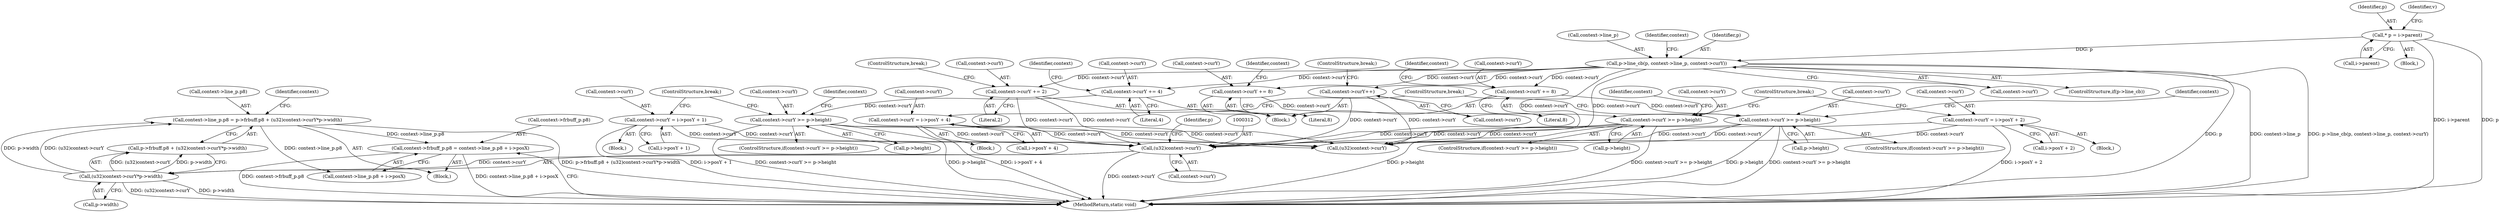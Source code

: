digraph "1_ngiflib_37d939a6f511d16d4c95678025c235fe62e6417a@integer" {
"1000319" [label="(Call,context->frbuff_p.p8 = context->line_p.p8 + i->posX)"];
"1000298" [label="(Call,context->line_p.p8 = p->frbuff.p8 + (u32)context->curY*p->width)"];
"1000310" [label="(Call,(u32)context->curY*p->width)"];
"1000311" [label="(Call,(u32)context->curY)"];
"1000285" [label="(Call,context->curY += 2)"];
"1000171" [label="(Call,p->line_cb(p, context->line_p, context->curY))"];
"1000110" [label="(Call,* p = i->parent)"];
"1000274" [label="(Call,context->curY = i->posY + 1)"];
"1000216" [label="(Call,context->curY = i->posY + 4)"];
"1000262" [label="(Call,context->curY >= p->height)"];
"1000256" [label="(Call,context->curY += 4)"];
"1000192" [label="(Call,context->curY++)"];
"1000233" [label="(Call,context->curY >= p->height)"];
"1000227" [label="(Call,context->curY += 8)"];
"1000204" [label="(Call,context->curY >= p->height)"];
"1000198" [label="(Call,context->curY += 8)"];
"1000245" [label="(Call,context->curY = i->posY + 2)"];
"1000316" [label="(Call,p->width)"];
"1000311" [label="(Call,(u32)context->curY)"];
"1000172" [label="(Identifier,p)"];
"1000260" [label="(Literal,4)"];
"1000243" [label="(Identifier,context)"];
"1000112" [label="(Call,i->parent)"];
"1000275" [label="(Call,context->curY)"];
"1000272" [label="(Identifier,context)"];
"1000254" [label="(ControlStructure,break;)"];
"1000176" [label="(Call,context->curY)"];
"1000232" [label="(ControlStructure,if(context->curY >= p->height))"];
"1000231" [label="(Literal,8)"];
"1000299" [label="(Call,context->line_p.p8)"];
"1000269" [label="(Block,)"];
"1000395" [label="(MethodReturn,static void)"];
"1000310" [label="(Call,(u32)context->curY*p->width)"];
"1000237" [label="(Call,p->height)"];
"1000245" [label="(Call,context->curY = i->posY + 2)"];
"1000235" [label="(Identifier,context)"];
"1000227" [label="(Call,context->curY += 8)"];
"1000263" [label="(Call,context->curY)"];
"1000274" [label="(Call,context->curY = i->posY + 1)"];
"1000214" [label="(Identifier,context)"];
"1000322" [label="(Identifier,context)"];
"1000319" [label="(Call,context->frbuff_p.p8 = context->line_p.p8 + i->posX)"];
"1000256" [label="(Call,context->curY += 4)"];
"1000111" [label="(Identifier,p)"];
"1000233" [label="(Call,context->curY >= p->height)"];
"1000192" [label="(Call,context->curY++)"];
"1000118" [label="(Identifier,v)"];
"1000266" [label="(Call,p->height)"];
"1000206" [label="(Identifier,context)"];
"1000173" [label="(Call,context->line_p)"];
"1000211" [label="(Block,)"];
"1000325" [label="(Call,context->line_p.p8 + i->posX)"];
"1000286" [label="(Call,context->curY)"];
"1000108" [label="(Block,)"];
"1000205" [label="(Call,context->curY)"];
"1000249" [label="(Call,i->posY + 2)"];
"1000262" [label="(Call,context->curY >= p->height)"];
"1000313" [label="(Call,context->curY)"];
"1000198" [label="(Call,context->curY += 8)"];
"1000225" [label="(ControlStructure,break;)"];
"1000208" [label="(Call,p->height)"];
"1000283" [label="(ControlStructure,break;)"];
"1000203" [label="(ControlStructure,if(context->curY >= p->height))"];
"1000181" [label="(Identifier,context)"];
"1000110" [label="(Call,* p = i->parent)"];
"1000193" [label="(Call,context->curY)"];
"1000171" [label="(Call,p->line_cb(p, context->line_p, context->curY))"];
"1000278" [label="(Call,i->posY + 1)"];
"1000264" [label="(Identifier,context)"];
"1000190" [label="(Block,)"];
"1000199" [label="(Call,context->curY)"];
"1000246" [label="(Call,context->curY)"];
"1000261" [label="(ControlStructure,if(context->curY >= p->height))"];
"1000289" [label="(Literal,2)"];
"1000167" [label="(ControlStructure,if(p->line_cb))"];
"1000304" [label="(Call,p->frbuff.p8 + (u32)context->curY*p->width)"];
"1000217" [label="(Call,context->curY)"];
"1000202" [label="(Literal,8)"];
"1000240" [label="(Block,)"];
"1000216" [label="(Call,context->curY = i->posY + 4)"];
"1000204" [label="(Call,context->curY >= p->height)"];
"1000220" [label="(Call,i->posY + 4)"];
"1000285" [label="(Call,context->curY += 2)"];
"1000228" [label="(Call,context->curY)"];
"1000196" [label="(ControlStructure,break;)"];
"1000234" [label="(Call,context->curY)"];
"1000317" [label="(Identifier,p)"];
"1000320" [label="(Call,context->frbuff_p.p8)"];
"1000297" [label="(Block,)"];
"1000298" [label="(Call,context->line_p.p8 = p->frbuff.p8 + (u32)context->curY*p->width)"];
"1000257" [label="(Call,context->curY)"];
"1000290" [label="(ControlStructure,break;)"];
"1000349" [label="(Call,(u32)context->curY)"];
"1000319" -> "1000297"  [label="AST: "];
"1000319" -> "1000325"  [label="CFG: "];
"1000320" -> "1000319"  [label="AST: "];
"1000325" -> "1000319"  [label="AST: "];
"1000395" -> "1000319"  [label="CFG: "];
"1000319" -> "1000395"  [label="DDG: context->line_p.p8 + i->posX"];
"1000319" -> "1000395"  [label="DDG: context->frbuff_p.p8"];
"1000298" -> "1000319"  [label="DDG: context->line_p.p8"];
"1000298" -> "1000297"  [label="AST: "];
"1000298" -> "1000304"  [label="CFG: "];
"1000299" -> "1000298"  [label="AST: "];
"1000304" -> "1000298"  [label="AST: "];
"1000322" -> "1000298"  [label="CFG: "];
"1000298" -> "1000395"  [label="DDG: p->frbuff.p8 + (u32)context->curY*p->width"];
"1000310" -> "1000298"  [label="DDG: (u32)context->curY"];
"1000310" -> "1000298"  [label="DDG: p->width"];
"1000298" -> "1000325"  [label="DDG: context->line_p.p8"];
"1000310" -> "1000304"  [label="AST: "];
"1000310" -> "1000316"  [label="CFG: "];
"1000311" -> "1000310"  [label="AST: "];
"1000316" -> "1000310"  [label="AST: "];
"1000304" -> "1000310"  [label="CFG: "];
"1000310" -> "1000395"  [label="DDG: p->width"];
"1000310" -> "1000395"  [label="DDG: (u32)context->curY"];
"1000310" -> "1000304"  [label="DDG: (u32)context->curY"];
"1000310" -> "1000304"  [label="DDG: p->width"];
"1000311" -> "1000310"  [label="DDG: context->curY"];
"1000311" -> "1000313"  [label="CFG: "];
"1000312" -> "1000311"  [label="AST: "];
"1000313" -> "1000311"  [label="AST: "];
"1000317" -> "1000311"  [label="CFG: "];
"1000311" -> "1000395"  [label="DDG: context->curY"];
"1000285" -> "1000311"  [label="DDG: context->curY"];
"1000274" -> "1000311"  [label="DDG: context->curY"];
"1000216" -> "1000311"  [label="DDG: context->curY"];
"1000262" -> "1000311"  [label="DDG: context->curY"];
"1000171" -> "1000311"  [label="DDG: context->curY"];
"1000192" -> "1000311"  [label="DDG: context->curY"];
"1000233" -> "1000311"  [label="DDG: context->curY"];
"1000204" -> "1000311"  [label="DDG: context->curY"];
"1000245" -> "1000311"  [label="DDG: context->curY"];
"1000285" -> "1000190"  [label="AST: "];
"1000285" -> "1000289"  [label="CFG: "];
"1000286" -> "1000285"  [label="AST: "];
"1000289" -> "1000285"  [label="AST: "];
"1000290" -> "1000285"  [label="CFG: "];
"1000171" -> "1000285"  [label="DDG: context->curY"];
"1000285" -> "1000349"  [label="DDG: context->curY"];
"1000171" -> "1000167"  [label="AST: "];
"1000171" -> "1000176"  [label="CFG: "];
"1000172" -> "1000171"  [label="AST: "];
"1000173" -> "1000171"  [label="AST: "];
"1000176" -> "1000171"  [label="AST: "];
"1000181" -> "1000171"  [label="CFG: "];
"1000171" -> "1000395"  [label="DDG: p"];
"1000171" -> "1000395"  [label="DDG: context->line_p"];
"1000171" -> "1000395"  [label="DDG: p->line_cb(p, context->line_p, context->curY)"];
"1000110" -> "1000171"  [label="DDG: p"];
"1000171" -> "1000192"  [label="DDG: context->curY"];
"1000171" -> "1000198"  [label="DDG: context->curY"];
"1000171" -> "1000227"  [label="DDG: context->curY"];
"1000171" -> "1000256"  [label="DDG: context->curY"];
"1000171" -> "1000349"  [label="DDG: context->curY"];
"1000110" -> "1000108"  [label="AST: "];
"1000110" -> "1000112"  [label="CFG: "];
"1000111" -> "1000110"  [label="AST: "];
"1000112" -> "1000110"  [label="AST: "];
"1000118" -> "1000110"  [label="CFG: "];
"1000110" -> "1000395"  [label="DDG: i->parent"];
"1000110" -> "1000395"  [label="DDG: p"];
"1000274" -> "1000269"  [label="AST: "];
"1000274" -> "1000278"  [label="CFG: "];
"1000275" -> "1000274"  [label="AST: "];
"1000278" -> "1000274"  [label="AST: "];
"1000283" -> "1000274"  [label="CFG: "];
"1000274" -> "1000395"  [label="DDG: i->posY + 1"];
"1000274" -> "1000349"  [label="DDG: context->curY"];
"1000216" -> "1000211"  [label="AST: "];
"1000216" -> "1000220"  [label="CFG: "];
"1000217" -> "1000216"  [label="AST: "];
"1000220" -> "1000216"  [label="AST: "];
"1000225" -> "1000216"  [label="CFG: "];
"1000216" -> "1000395"  [label="DDG: i->posY + 4"];
"1000216" -> "1000349"  [label="DDG: context->curY"];
"1000262" -> "1000261"  [label="AST: "];
"1000262" -> "1000266"  [label="CFG: "];
"1000263" -> "1000262"  [label="AST: "];
"1000266" -> "1000262"  [label="AST: "];
"1000272" -> "1000262"  [label="CFG: "];
"1000283" -> "1000262"  [label="CFG: "];
"1000262" -> "1000395"  [label="DDG: p->height"];
"1000262" -> "1000395"  [label="DDG: context->curY >= p->height"];
"1000256" -> "1000262"  [label="DDG: context->curY"];
"1000262" -> "1000349"  [label="DDG: context->curY"];
"1000256" -> "1000190"  [label="AST: "];
"1000256" -> "1000260"  [label="CFG: "];
"1000257" -> "1000256"  [label="AST: "];
"1000260" -> "1000256"  [label="AST: "];
"1000264" -> "1000256"  [label="CFG: "];
"1000192" -> "1000190"  [label="AST: "];
"1000192" -> "1000193"  [label="CFG: "];
"1000193" -> "1000192"  [label="AST: "];
"1000196" -> "1000192"  [label="CFG: "];
"1000192" -> "1000349"  [label="DDG: context->curY"];
"1000233" -> "1000232"  [label="AST: "];
"1000233" -> "1000237"  [label="CFG: "];
"1000234" -> "1000233"  [label="AST: "];
"1000237" -> "1000233"  [label="AST: "];
"1000243" -> "1000233"  [label="CFG: "];
"1000254" -> "1000233"  [label="CFG: "];
"1000233" -> "1000395"  [label="DDG: p->height"];
"1000233" -> "1000395"  [label="DDG: context->curY >= p->height"];
"1000227" -> "1000233"  [label="DDG: context->curY"];
"1000233" -> "1000349"  [label="DDG: context->curY"];
"1000227" -> "1000190"  [label="AST: "];
"1000227" -> "1000231"  [label="CFG: "];
"1000228" -> "1000227"  [label="AST: "];
"1000231" -> "1000227"  [label="AST: "];
"1000235" -> "1000227"  [label="CFG: "];
"1000204" -> "1000203"  [label="AST: "];
"1000204" -> "1000208"  [label="CFG: "];
"1000205" -> "1000204"  [label="AST: "];
"1000208" -> "1000204"  [label="AST: "];
"1000214" -> "1000204"  [label="CFG: "];
"1000225" -> "1000204"  [label="CFG: "];
"1000204" -> "1000395"  [label="DDG: p->height"];
"1000204" -> "1000395"  [label="DDG: context->curY >= p->height"];
"1000198" -> "1000204"  [label="DDG: context->curY"];
"1000204" -> "1000349"  [label="DDG: context->curY"];
"1000198" -> "1000190"  [label="AST: "];
"1000198" -> "1000202"  [label="CFG: "];
"1000199" -> "1000198"  [label="AST: "];
"1000202" -> "1000198"  [label="AST: "];
"1000206" -> "1000198"  [label="CFG: "];
"1000245" -> "1000240"  [label="AST: "];
"1000245" -> "1000249"  [label="CFG: "];
"1000246" -> "1000245"  [label="AST: "];
"1000249" -> "1000245"  [label="AST: "];
"1000254" -> "1000245"  [label="CFG: "];
"1000245" -> "1000395"  [label="DDG: i->posY + 2"];
"1000245" -> "1000349"  [label="DDG: context->curY"];
}
